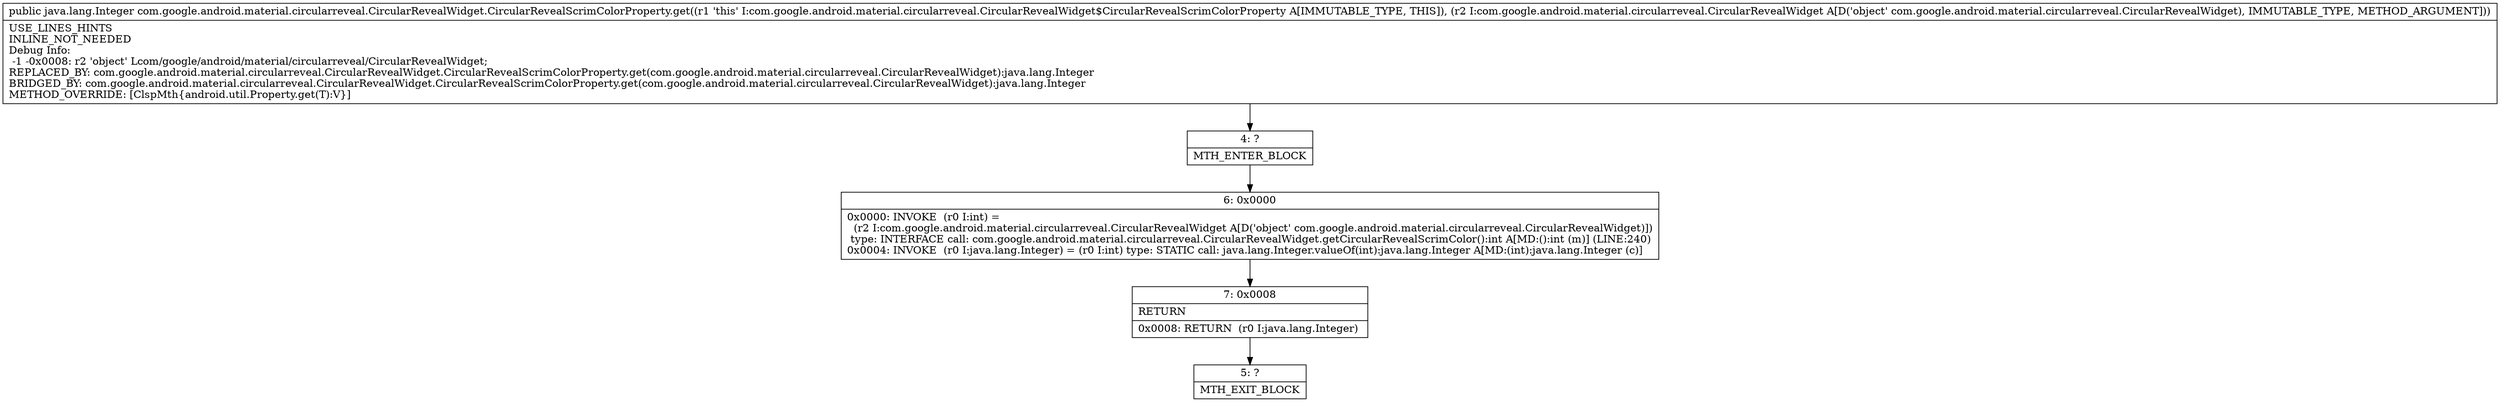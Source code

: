 digraph "CFG forcom.google.android.material.circularreveal.CircularRevealWidget.CircularRevealScrimColorProperty.get(Lcom\/google\/android\/material\/circularreveal\/CircularRevealWidget;)Ljava\/lang\/Integer;" {
Node_4 [shape=record,label="{4\:\ ?|MTH_ENTER_BLOCK\l}"];
Node_6 [shape=record,label="{6\:\ 0x0000|0x0000: INVOKE  (r0 I:int) = \l  (r2 I:com.google.android.material.circularreveal.CircularRevealWidget A[D('object' com.google.android.material.circularreveal.CircularRevealWidget)])\l type: INTERFACE call: com.google.android.material.circularreveal.CircularRevealWidget.getCircularRevealScrimColor():int A[MD:():int (m)] (LINE:240)\l0x0004: INVOKE  (r0 I:java.lang.Integer) = (r0 I:int) type: STATIC call: java.lang.Integer.valueOf(int):java.lang.Integer A[MD:(int):java.lang.Integer (c)]\l}"];
Node_7 [shape=record,label="{7\:\ 0x0008|RETURN\l|0x0008: RETURN  (r0 I:java.lang.Integer) \l}"];
Node_5 [shape=record,label="{5\:\ ?|MTH_EXIT_BLOCK\l}"];
MethodNode[shape=record,label="{public java.lang.Integer com.google.android.material.circularreveal.CircularRevealWidget.CircularRevealScrimColorProperty.get((r1 'this' I:com.google.android.material.circularreveal.CircularRevealWidget$CircularRevealScrimColorProperty A[IMMUTABLE_TYPE, THIS]), (r2 I:com.google.android.material.circularreveal.CircularRevealWidget A[D('object' com.google.android.material.circularreveal.CircularRevealWidget), IMMUTABLE_TYPE, METHOD_ARGUMENT]))  | USE_LINES_HINTS\lINLINE_NOT_NEEDED\lDebug Info:\l  \-1 \-0x0008: r2 'object' Lcom\/google\/android\/material\/circularreveal\/CircularRevealWidget;\lREPLACED_BY: com.google.android.material.circularreveal.CircularRevealWidget.CircularRevealScrimColorProperty.get(com.google.android.material.circularreveal.CircularRevealWidget):java.lang.Integer\lBRIDGED_BY: com.google.android.material.circularreveal.CircularRevealWidget.CircularRevealScrimColorProperty.get(com.google.android.material.circularreveal.CircularRevealWidget):java.lang.Integer\lMETHOD_OVERRIDE: [ClspMth\{android.util.Property.get(T):V\}]\l}"];
MethodNode -> Node_4;Node_4 -> Node_6;
Node_6 -> Node_7;
Node_7 -> Node_5;
}

